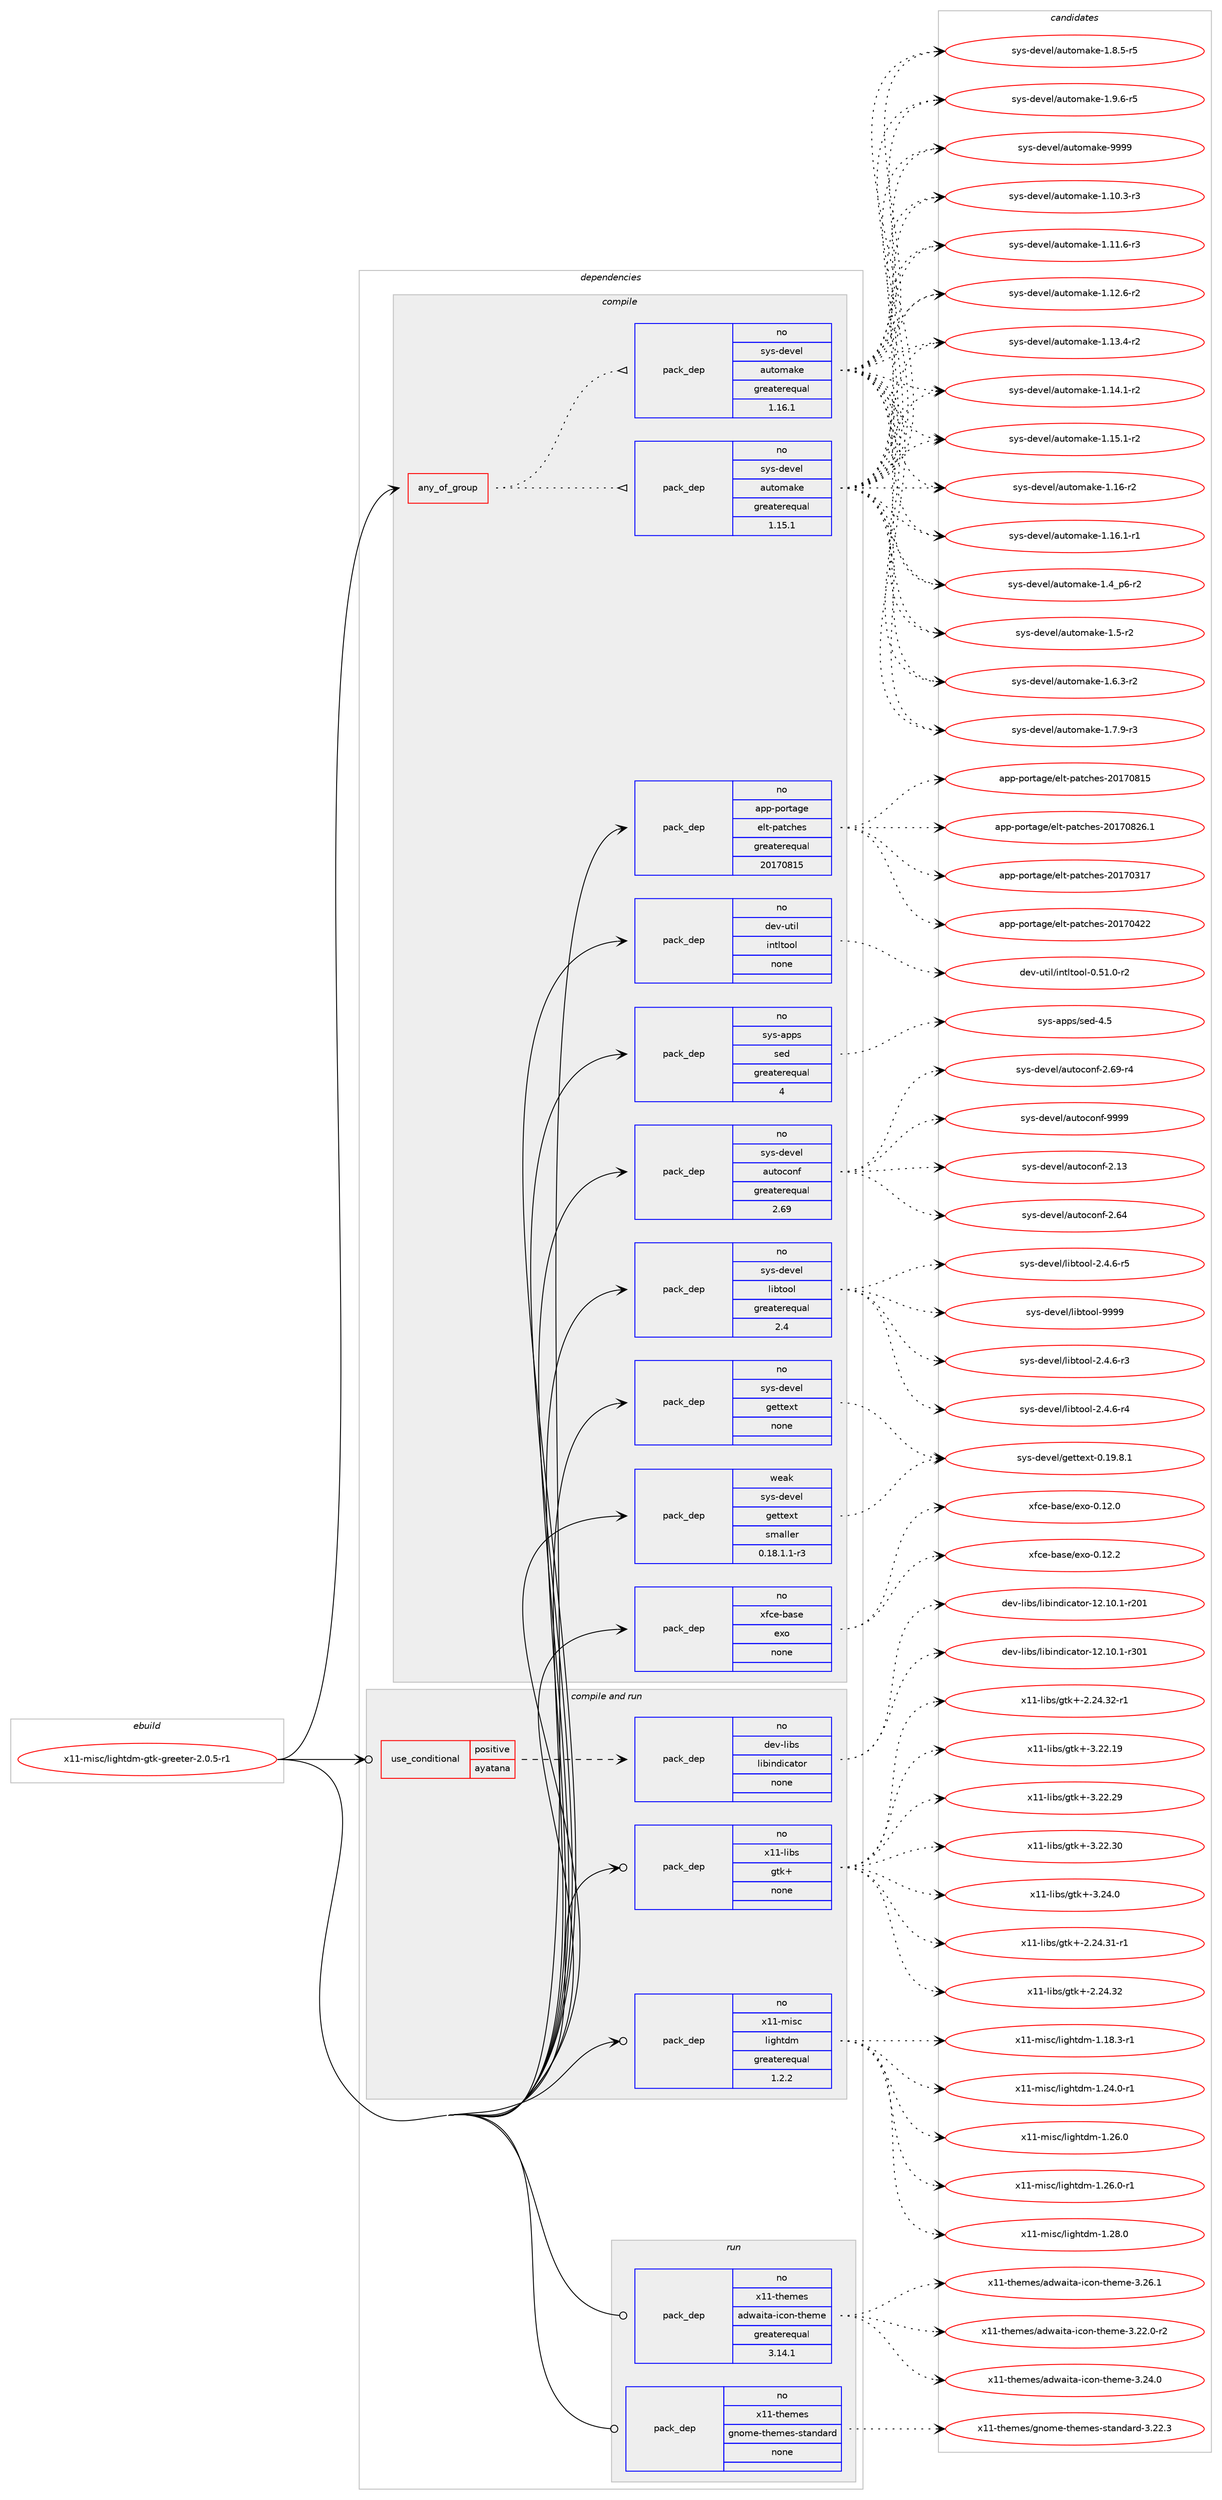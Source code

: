 digraph prolog {

# *************
# Graph options
# *************

newrank=true;
concentrate=true;
compound=true;
graph [rankdir=LR,fontname=Helvetica,fontsize=10,ranksep=1.5];#, ranksep=2.5, nodesep=0.2];
edge  [arrowhead=vee];
node  [fontname=Helvetica,fontsize=10];

# **********
# The ebuild
# **********

subgraph cluster_leftcol {
color=gray;
rank=same;
label=<<i>ebuild</i>>;
id [label="x11-misc/lightdm-gtk-greeter-2.0.5-r1", color=red, width=4, href="../x11-misc/lightdm-gtk-greeter-2.0.5-r1.svg"];
}

# ****************
# The dependencies
# ****************

subgraph cluster_midcol {
color=gray;
label=<<i>dependencies</i>>;
subgraph cluster_compile {
fillcolor="#eeeeee";
style=filled;
label=<<i>compile</i>>;
subgraph any102 {
dependency4184 [label=<<TABLE BORDER="0" CELLBORDER="1" CELLSPACING="0" CELLPADDING="4"><TR><TD CELLPADDING="10">any_of_group</TD></TR></TABLE>>, shape=none, color=red];subgraph pack3036 {
dependency4185 [label=<<TABLE BORDER="0" CELLBORDER="1" CELLSPACING="0" CELLPADDING="4" WIDTH="220"><TR><TD ROWSPAN="6" CELLPADDING="30">pack_dep</TD></TR><TR><TD WIDTH="110">no</TD></TR><TR><TD>sys-devel</TD></TR><TR><TD>automake</TD></TR><TR><TD>greaterequal</TD></TR><TR><TD>1.16.1</TD></TR></TABLE>>, shape=none, color=blue];
}
dependency4184:e -> dependency4185:w [weight=20,style="dotted",arrowhead="oinv"];
subgraph pack3037 {
dependency4186 [label=<<TABLE BORDER="0" CELLBORDER="1" CELLSPACING="0" CELLPADDING="4" WIDTH="220"><TR><TD ROWSPAN="6" CELLPADDING="30">pack_dep</TD></TR><TR><TD WIDTH="110">no</TD></TR><TR><TD>sys-devel</TD></TR><TR><TD>automake</TD></TR><TR><TD>greaterequal</TD></TR><TR><TD>1.15.1</TD></TR></TABLE>>, shape=none, color=blue];
}
dependency4184:e -> dependency4186:w [weight=20,style="dotted",arrowhead="oinv"];
}
id:e -> dependency4184:w [weight=20,style="solid",arrowhead="vee"];
subgraph pack3038 {
dependency4187 [label=<<TABLE BORDER="0" CELLBORDER="1" CELLSPACING="0" CELLPADDING="4" WIDTH="220"><TR><TD ROWSPAN="6" CELLPADDING="30">pack_dep</TD></TR><TR><TD WIDTH="110">no</TD></TR><TR><TD>app-portage</TD></TR><TR><TD>elt-patches</TD></TR><TR><TD>greaterequal</TD></TR><TR><TD>20170815</TD></TR></TABLE>>, shape=none, color=blue];
}
id:e -> dependency4187:w [weight=20,style="solid",arrowhead="vee"];
subgraph pack3039 {
dependency4188 [label=<<TABLE BORDER="0" CELLBORDER="1" CELLSPACING="0" CELLPADDING="4" WIDTH="220"><TR><TD ROWSPAN="6" CELLPADDING="30">pack_dep</TD></TR><TR><TD WIDTH="110">no</TD></TR><TR><TD>dev-util</TD></TR><TR><TD>intltool</TD></TR><TR><TD>none</TD></TR><TR><TD></TD></TR></TABLE>>, shape=none, color=blue];
}
id:e -> dependency4188:w [weight=20,style="solid",arrowhead="vee"];
subgraph pack3040 {
dependency4189 [label=<<TABLE BORDER="0" CELLBORDER="1" CELLSPACING="0" CELLPADDING="4" WIDTH="220"><TR><TD ROWSPAN="6" CELLPADDING="30">pack_dep</TD></TR><TR><TD WIDTH="110">no</TD></TR><TR><TD>sys-apps</TD></TR><TR><TD>sed</TD></TR><TR><TD>greaterequal</TD></TR><TR><TD>4</TD></TR></TABLE>>, shape=none, color=blue];
}
id:e -> dependency4189:w [weight=20,style="solid",arrowhead="vee"];
subgraph pack3041 {
dependency4190 [label=<<TABLE BORDER="0" CELLBORDER="1" CELLSPACING="0" CELLPADDING="4" WIDTH="220"><TR><TD ROWSPAN="6" CELLPADDING="30">pack_dep</TD></TR><TR><TD WIDTH="110">no</TD></TR><TR><TD>sys-devel</TD></TR><TR><TD>autoconf</TD></TR><TR><TD>greaterequal</TD></TR><TR><TD>2.69</TD></TR></TABLE>>, shape=none, color=blue];
}
id:e -> dependency4190:w [weight=20,style="solid",arrowhead="vee"];
subgraph pack3042 {
dependency4191 [label=<<TABLE BORDER="0" CELLBORDER="1" CELLSPACING="0" CELLPADDING="4" WIDTH="220"><TR><TD ROWSPAN="6" CELLPADDING="30">pack_dep</TD></TR><TR><TD WIDTH="110">no</TD></TR><TR><TD>sys-devel</TD></TR><TR><TD>gettext</TD></TR><TR><TD>none</TD></TR><TR><TD></TD></TR></TABLE>>, shape=none, color=blue];
}
id:e -> dependency4191:w [weight=20,style="solid",arrowhead="vee"];
subgraph pack3043 {
dependency4192 [label=<<TABLE BORDER="0" CELLBORDER="1" CELLSPACING="0" CELLPADDING="4" WIDTH="220"><TR><TD ROWSPAN="6" CELLPADDING="30">pack_dep</TD></TR><TR><TD WIDTH="110">no</TD></TR><TR><TD>sys-devel</TD></TR><TR><TD>libtool</TD></TR><TR><TD>greaterequal</TD></TR><TR><TD>2.4</TD></TR></TABLE>>, shape=none, color=blue];
}
id:e -> dependency4192:w [weight=20,style="solid",arrowhead="vee"];
subgraph pack3044 {
dependency4193 [label=<<TABLE BORDER="0" CELLBORDER="1" CELLSPACING="0" CELLPADDING="4" WIDTH="220"><TR><TD ROWSPAN="6" CELLPADDING="30">pack_dep</TD></TR><TR><TD WIDTH="110">no</TD></TR><TR><TD>xfce-base</TD></TR><TR><TD>exo</TD></TR><TR><TD>none</TD></TR><TR><TD></TD></TR></TABLE>>, shape=none, color=blue];
}
id:e -> dependency4193:w [weight=20,style="solid",arrowhead="vee"];
subgraph pack3045 {
dependency4194 [label=<<TABLE BORDER="0" CELLBORDER="1" CELLSPACING="0" CELLPADDING="4" WIDTH="220"><TR><TD ROWSPAN="6" CELLPADDING="30">pack_dep</TD></TR><TR><TD WIDTH="110">weak</TD></TR><TR><TD>sys-devel</TD></TR><TR><TD>gettext</TD></TR><TR><TD>smaller</TD></TR><TR><TD>0.18.1.1-r3</TD></TR></TABLE>>, shape=none, color=blue];
}
id:e -> dependency4194:w [weight=20,style="solid",arrowhead="vee"];
}
subgraph cluster_compileandrun {
fillcolor="#eeeeee";
style=filled;
label=<<i>compile and run</i>>;
subgraph cond1039 {
dependency4195 [label=<<TABLE BORDER="0" CELLBORDER="1" CELLSPACING="0" CELLPADDING="4"><TR><TD ROWSPAN="3" CELLPADDING="10">use_conditional</TD></TR><TR><TD>positive</TD></TR><TR><TD>ayatana</TD></TR></TABLE>>, shape=none, color=red];
subgraph pack3046 {
dependency4196 [label=<<TABLE BORDER="0" CELLBORDER="1" CELLSPACING="0" CELLPADDING="4" WIDTH="220"><TR><TD ROWSPAN="6" CELLPADDING="30">pack_dep</TD></TR><TR><TD WIDTH="110">no</TD></TR><TR><TD>dev-libs</TD></TR><TR><TD>libindicator</TD></TR><TR><TD>none</TD></TR><TR><TD></TD></TR></TABLE>>, shape=none, color=blue];
}
dependency4195:e -> dependency4196:w [weight=20,style="dashed",arrowhead="vee"];
}
id:e -> dependency4195:w [weight=20,style="solid",arrowhead="odotvee"];
subgraph pack3047 {
dependency4197 [label=<<TABLE BORDER="0" CELLBORDER="1" CELLSPACING="0" CELLPADDING="4" WIDTH="220"><TR><TD ROWSPAN="6" CELLPADDING="30">pack_dep</TD></TR><TR><TD WIDTH="110">no</TD></TR><TR><TD>x11-libs</TD></TR><TR><TD>gtk+</TD></TR><TR><TD>none</TD></TR><TR><TD></TD></TR></TABLE>>, shape=none, color=blue];
}
id:e -> dependency4197:w [weight=20,style="solid",arrowhead="odotvee"];
subgraph pack3048 {
dependency4198 [label=<<TABLE BORDER="0" CELLBORDER="1" CELLSPACING="0" CELLPADDING="4" WIDTH="220"><TR><TD ROWSPAN="6" CELLPADDING="30">pack_dep</TD></TR><TR><TD WIDTH="110">no</TD></TR><TR><TD>x11-misc</TD></TR><TR><TD>lightdm</TD></TR><TR><TD>greaterequal</TD></TR><TR><TD>1.2.2</TD></TR></TABLE>>, shape=none, color=blue];
}
id:e -> dependency4198:w [weight=20,style="solid",arrowhead="odotvee"];
}
subgraph cluster_run {
fillcolor="#eeeeee";
style=filled;
label=<<i>run</i>>;
subgraph pack3049 {
dependency4199 [label=<<TABLE BORDER="0" CELLBORDER="1" CELLSPACING="0" CELLPADDING="4" WIDTH="220"><TR><TD ROWSPAN="6" CELLPADDING="30">pack_dep</TD></TR><TR><TD WIDTH="110">no</TD></TR><TR><TD>x11-themes</TD></TR><TR><TD>adwaita-icon-theme</TD></TR><TR><TD>greaterequal</TD></TR><TR><TD>3.14.1</TD></TR></TABLE>>, shape=none, color=blue];
}
id:e -> dependency4199:w [weight=20,style="solid",arrowhead="odot"];
subgraph pack3050 {
dependency4200 [label=<<TABLE BORDER="0" CELLBORDER="1" CELLSPACING="0" CELLPADDING="4" WIDTH="220"><TR><TD ROWSPAN="6" CELLPADDING="30">pack_dep</TD></TR><TR><TD WIDTH="110">no</TD></TR><TR><TD>x11-themes</TD></TR><TR><TD>gnome-themes-standard</TD></TR><TR><TD>none</TD></TR><TR><TD></TD></TR></TABLE>>, shape=none, color=blue];
}
id:e -> dependency4200:w [weight=20,style="solid",arrowhead="odot"];
}
}

# **************
# The candidates
# **************

subgraph cluster_choices {
rank=same;
color=gray;
label=<<i>candidates</i>>;

subgraph choice3036 {
color=black;
nodesep=1;
choice11512111545100101118101108479711711611110997107101454946494846514511451 [label="sys-devel/automake-1.10.3-r3", color=red, width=4,href="../sys-devel/automake-1.10.3-r3.svg"];
choice11512111545100101118101108479711711611110997107101454946494946544511451 [label="sys-devel/automake-1.11.6-r3", color=red, width=4,href="../sys-devel/automake-1.11.6-r3.svg"];
choice11512111545100101118101108479711711611110997107101454946495046544511450 [label="sys-devel/automake-1.12.6-r2", color=red, width=4,href="../sys-devel/automake-1.12.6-r2.svg"];
choice11512111545100101118101108479711711611110997107101454946495146524511450 [label="sys-devel/automake-1.13.4-r2", color=red, width=4,href="../sys-devel/automake-1.13.4-r2.svg"];
choice11512111545100101118101108479711711611110997107101454946495246494511450 [label="sys-devel/automake-1.14.1-r2", color=red, width=4,href="../sys-devel/automake-1.14.1-r2.svg"];
choice11512111545100101118101108479711711611110997107101454946495346494511450 [label="sys-devel/automake-1.15.1-r2", color=red, width=4,href="../sys-devel/automake-1.15.1-r2.svg"];
choice1151211154510010111810110847971171161111099710710145494649544511450 [label="sys-devel/automake-1.16-r2", color=red, width=4,href="../sys-devel/automake-1.16-r2.svg"];
choice11512111545100101118101108479711711611110997107101454946495446494511449 [label="sys-devel/automake-1.16.1-r1", color=red, width=4,href="../sys-devel/automake-1.16.1-r1.svg"];
choice115121115451001011181011084797117116111109971071014549465295112544511450 [label="sys-devel/automake-1.4_p6-r2", color=red, width=4,href="../sys-devel/automake-1.4_p6-r2.svg"];
choice11512111545100101118101108479711711611110997107101454946534511450 [label="sys-devel/automake-1.5-r2", color=red, width=4,href="../sys-devel/automake-1.5-r2.svg"];
choice115121115451001011181011084797117116111109971071014549465446514511450 [label="sys-devel/automake-1.6.3-r2", color=red, width=4,href="../sys-devel/automake-1.6.3-r2.svg"];
choice115121115451001011181011084797117116111109971071014549465546574511451 [label="sys-devel/automake-1.7.9-r3", color=red, width=4,href="../sys-devel/automake-1.7.9-r3.svg"];
choice115121115451001011181011084797117116111109971071014549465646534511453 [label="sys-devel/automake-1.8.5-r5", color=red, width=4,href="../sys-devel/automake-1.8.5-r5.svg"];
choice115121115451001011181011084797117116111109971071014549465746544511453 [label="sys-devel/automake-1.9.6-r5", color=red, width=4,href="../sys-devel/automake-1.9.6-r5.svg"];
choice115121115451001011181011084797117116111109971071014557575757 [label="sys-devel/automake-9999", color=red, width=4,href="../sys-devel/automake-9999.svg"];
dependency4185:e -> choice11512111545100101118101108479711711611110997107101454946494846514511451:w [style=dotted,weight="100"];
dependency4185:e -> choice11512111545100101118101108479711711611110997107101454946494946544511451:w [style=dotted,weight="100"];
dependency4185:e -> choice11512111545100101118101108479711711611110997107101454946495046544511450:w [style=dotted,weight="100"];
dependency4185:e -> choice11512111545100101118101108479711711611110997107101454946495146524511450:w [style=dotted,weight="100"];
dependency4185:e -> choice11512111545100101118101108479711711611110997107101454946495246494511450:w [style=dotted,weight="100"];
dependency4185:e -> choice11512111545100101118101108479711711611110997107101454946495346494511450:w [style=dotted,weight="100"];
dependency4185:e -> choice1151211154510010111810110847971171161111099710710145494649544511450:w [style=dotted,weight="100"];
dependency4185:e -> choice11512111545100101118101108479711711611110997107101454946495446494511449:w [style=dotted,weight="100"];
dependency4185:e -> choice115121115451001011181011084797117116111109971071014549465295112544511450:w [style=dotted,weight="100"];
dependency4185:e -> choice11512111545100101118101108479711711611110997107101454946534511450:w [style=dotted,weight="100"];
dependency4185:e -> choice115121115451001011181011084797117116111109971071014549465446514511450:w [style=dotted,weight="100"];
dependency4185:e -> choice115121115451001011181011084797117116111109971071014549465546574511451:w [style=dotted,weight="100"];
dependency4185:e -> choice115121115451001011181011084797117116111109971071014549465646534511453:w [style=dotted,weight="100"];
dependency4185:e -> choice115121115451001011181011084797117116111109971071014549465746544511453:w [style=dotted,weight="100"];
dependency4185:e -> choice115121115451001011181011084797117116111109971071014557575757:w [style=dotted,weight="100"];
}
subgraph choice3037 {
color=black;
nodesep=1;
choice11512111545100101118101108479711711611110997107101454946494846514511451 [label="sys-devel/automake-1.10.3-r3", color=red, width=4,href="../sys-devel/automake-1.10.3-r3.svg"];
choice11512111545100101118101108479711711611110997107101454946494946544511451 [label="sys-devel/automake-1.11.6-r3", color=red, width=4,href="../sys-devel/automake-1.11.6-r3.svg"];
choice11512111545100101118101108479711711611110997107101454946495046544511450 [label="sys-devel/automake-1.12.6-r2", color=red, width=4,href="../sys-devel/automake-1.12.6-r2.svg"];
choice11512111545100101118101108479711711611110997107101454946495146524511450 [label="sys-devel/automake-1.13.4-r2", color=red, width=4,href="../sys-devel/automake-1.13.4-r2.svg"];
choice11512111545100101118101108479711711611110997107101454946495246494511450 [label="sys-devel/automake-1.14.1-r2", color=red, width=4,href="../sys-devel/automake-1.14.1-r2.svg"];
choice11512111545100101118101108479711711611110997107101454946495346494511450 [label="sys-devel/automake-1.15.1-r2", color=red, width=4,href="../sys-devel/automake-1.15.1-r2.svg"];
choice1151211154510010111810110847971171161111099710710145494649544511450 [label="sys-devel/automake-1.16-r2", color=red, width=4,href="../sys-devel/automake-1.16-r2.svg"];
choice11512111545100101118101108479711711611110997107101454946495446494511449 [label="sys-devel/automake-1.16.1-r1", color=red, width=4,href="../sys-devel/automake-1.16.1-r1.svg"];
choice115121115451001011181011084797117116111109971071014549465295112544511450 [label="sys-devel/automake-1.4_p6-r2", color=red, width=4,href="../sys-devel/automake-1.4_p6-r2.svg"];
choice11512111545100101118101108479711711611110997107101454946534511450 [label="sys-devel/automake-1.5-r2", color=red, width=4,href="../sys-devel/automake-1.5-r2.svg"];
choice115121115451001011181011084797117116111109971071014549465446514511450 [label="sys-devel/automake-1.6.3-r2", color=red, width=4,href="../sys-devel/automake-1.6.3-r2.svg"];
choice115121115451001011181011084797117116111109971071014549465546574511451 [label="sys-devel/automake-1.7.9-r3", color=red, width=4,href="../sys-devel/automake-1.7.9-r3.svg"];
choice115121115451001011181011084797117116111109971071014549465646534511453 [label="sys-devel/automake-1.8.5-r5", color=red, width=4,href="../sys-devel/automake-1.8.5-r5.svg"];
choice115121115451001011181011084797117116111109971071014549465746544511453 [label="sys-devel/automake-1.9.6-r5", color=red, width=4,href="../sys-devel/automake-1.9.6-r5.svg"];
choice115121115451001011181011084797117116111109971071014557575757 [label="sys-devel/automake-9999", color=red, width=4,href="../sys-devel/automake-9999.svg"];
dependency4186:e -> choice11512111545100101118101108479711711611110997107101454946494846514511451:w [style=dotted,weight="100"];
dependency4186:e -> choice11512111545100101118101108479711711611110997107101454946494946544511451:w [style=dotted,weight="100"];
dependency4186:e -> choice11512111545100101118101108479711711611110997107101454946495046544511450:w [style=dotted,weight="100"];
dependency4186:e -> choice11512111545100101118101108479711711611110997107101454946495146524511450:w [style=dotted,weight="100"];
dependency4186:e -> choice11512111545100101118101108479711711611110997107101454946495246494511450:w [style=dotted,weight="100"];
dependency4186:e -> choice11512111545100101118101108479711711611110997107101454946495346494511450:w [style=dotted,weight="100"];
dependency4186:e -> choice1151211154510010111810110847971171161111099710710145494649544511450:w [style=dotted,weight="100"];
dependency4186:e -> choice11512111545100101118101108479711711611110997107101454946495446494511449:w [style=dotted,weight="100"];
dependency4186:e -> choice115121115451001011181011084797117116111109971071014549465295112544511450:w [style=dotted,weight="100"];
dependency4186:e -> choice11512111545100101118101108479711711611110997107101454946534511450:w [style=dotted,weight="100"];
dependency4186:e -> choice115121115451001011181011084797117116111109971071014549465446514511450:w [style=dotted,weight="100"];
dependency4186:e -> choice115121115451001011181011084797117116111109971071014549465546574511451:w [style=dotted,weight="100"];
dependency4186:e -> choice115121115451001011181011084797117116111109971071014549465646534511453:w [style=dotted,weight="100"];
dependency4186:e -> choice115121115451001011181011084797117116111109971071014549465746544511453:w [style=dotted,weight="100"];
dependency4186:e -> choice115121115451001011181011084797117116111109971071014557575757:w [style=dotted,weight="100"];
}
subgraph choice3038 {
color=black;
nodesep=1;
choice97112112451121111141169710310147101108116451129711699104101115455048495548514955 [label="app-portage/elt-patches-20170317", color=red, width=4,href="../app-portage/elt-patches-20170317.svg"];
choice97112112451121111141169710310147101108116451129711699104101115455048495548525050 [label="app-portage/elt-patches-20170422", color=red, width=4,href="../app-portage/elt-patches-20170422.svg"];
choice97112112451121111141169710310147101108116451129711699104101115455048495548564953 [label="app-portage/elt-patches-20170815", color=red, width=4,href="../app-portage/elt-patches-20170815.svg"];
choice971121124511211111411697103101471011081164511297116991041011154550484955485650544649 [label="app-portage/elt-patches-20170826.1", color=red, width=4,href="../app-portage/elt-patches-20170826.1.svg"];
dependency4187:e -> choice97112112451121111141169710310147101108116451129711699104101115455048495548514955:w [style=dotted,weight="100"];
dependency4187:e -> choice97112112451121111141169710310147101108116451129711699104101115455048495548525050:w [style=dotted,weight="100"];
dependency4187:e -> choice97112112451121111141169710310147101108116451129711699104101115455048495548564953:w [style=dotted,weight="100"];
dependency4187:e -> choice971121124511211111411697103101471011081164511297116991041011154550484955485650544649:w [style=dotted,weight="100"];
}
subgraph choice3039 {
color=black;
nodesep=1;
choice1001011184511711610510847105110116108116111111108454846534946484511450 [label="dev-util/intltool-0.51.0-r2", color=red, width=4,href="../dev-util/intltool-0.51.0-r2.svg"];
dependency4188:e -> choice1001011184511711610510847105110116108116111111108454846534946484511450:w [style=dotted,weight="100"];
}
subgraph choice3040 {
color=black;
nodesep=1;
choice11512111545971121121154711510110045524653 [label="sys-apps/sed-4.5", color=red, width=4,href="../sys-apps/sed-4.5.svg"];
dependency4189:e -> choice11512111545971121121154711510110045524653:w [style=dotted,weight="100"];
}
subgraph choice3041 {
color=black;
nodesep=1;
choice115121115451001011181011084797117116111991111101024550464951 [label="sys-devel/autoconf-2.13", color=red, width=4,href="../sys-devel/autoconf-2.13.svg"];
choice115121115451001011181011084797117116111991111101024550465452 [label="sys-devel/autoconf-2.64", color=red, width=4,href="../sys-devel/autoconf-2.64.svg"];
choice1151211154510010111810110847971171161119911111010245504654574511452 [label="sys-devel/autoconf-2.69-r4", color=red, width=4,href="../sys-devel/autoconf-2.69-r4.svg"];
choice115121115451001011181011084797117116111991111101024557575757 [label="sys-devel/autoconf-9999", color=red, width=4,href="../sys-devel/autoconf-9999.svg"];
dependency4190:e -> choice115121115451001011181011084797117116111991111101024550464951:w [style=dotted,weight="100"];
dependency4190:e -> choice115121115451001011181011084797117116111991111101024550465452:w [style=dotted,weight="100"];
dependency4190:e -> choice1151211154510010111810110847971171161119911111010245504654574511452:w [style=dotted,weight="100"];
dependency4190:e -> choice115121115451001011181011084797117116111991111101024557575757:w [style=dotted,weight="100"];
}
subgraph choice3042 {
color=black;
nodesep=1;
choice1151211154510010111810110847103101116116101120116454846495746564649 [label="sys-devel/gettext-0.19.8.1", color=red, width=4,href="../sys-devel/gettext-0.19.8.1.svg"];
dependency4191:e -> choice1151211154510010111810110847103101116116101120116454846495746564649:w [style=dotted,weight="100"];
}
subgraph choice3043 {
color=black;
nodesep=1;
choice1151211154510010111810110847108105981161111111084550465246544511451 [label="sys-devel/libtool-2.4.6-r3", color=red, width=4,href="../sys-devel/libtool-2.4.6-r3.svg"];
choice1151211154510010111810110847108105981161111111084550465246544511452 [label="sys-devel/libtool-2.4.6-r4", color=red, width=4,href="../sys-devel/libtool-2.4.6-r4.svg"];
choice1151211154510010111810110847108105981161111111084550465246544511453 [label="sys-devel/libtool-2.4.6-r5", color=red, width=4,href="../sys-devel/libtool-2.4.6-r5.svg"];
choice1151211154510010111810110847108105981161111111084557575757 [label="sys-devel/libtool-9999", color=red, width=4,href="../sys-devel/libtool-9999.svg"];
dependency4192:e -> choice1151211154510010111810110847108105981161111111084550465246544511451:w [style=dotted,weight="100"];
dependency4192:e -> choice1151211154510010111810110847108105981161111111084550465246544511452:w [style=dotted,weight="100"];
dependency4192:e -> choice1151211154510010111810110847108105981161111111084550465246544511453:w [style=dotted,weight="100"];
dependency4192:e -> choice1151211154510010111810110847108105981161111111084557575757:w [style=dotted,weight="100"];
}
subgraph choice3044 {
color=black;
nodesep=1;
choice120102991014598971151014710112011145484649504648 [label="xfce-base/exo-0.12.0", color=red, width=4,href="../xfce-base/exo-0.12.0.svg"];
choice120102991014598971151014710112011145484649504650 [label="xfce-base/exo-0.12.2", color=red, width=4,href="../xfce-base/exo-0.12.2.svg"];
dependency4193:e -> choice120102991014598971151014710112011145484649504648:w [style=dotted,weight="100"];
dependency4193:e -> choice120102991014598971151014710112011145484649504650:w [style=dotted,weight="100"];
}
subgraph choice3045 {
color=black;
nodesep=1;
choice1151211154510010111810110847103101116116101120116454846495746564649 [label="sys-devel/gettext-0.19.8.1", color=red, width=4,href="../sys-devel/gettext-0.19.8.1.svg"];
dependency4194:e -> choice1151211154510010111810110847103101116116101120116454846495746564649:w [style=dotted,weight="100"];
}
subgraph choice3046 {
color=black;
nodesep=1;
choice100101118451081059811547108105981051101001059997116111114454950464948464945114504849 [label="dev-libs/libindicator-12.10.1-r201", color=red, width=4,href="../dev-libs/libindicator-12.10.1-r201.svg"];
choice100101118451081059811547108105981051101001059997116111114454950464948464945114514849 [label="dev-libs/libindicator-12.10.1-r301", color=red, width=4,href="../dev-libs/libindicator-12.10.1-r301.svg"];
dependency4196:e -> choice100101118451081059811547108105981051101001059997116111114454950464948464945114504849:w [style=dotted,weight="100"];
dependency4196:e -> choice100101118451081059811547108105981051101001059997116111114454950464948464945114514849:w [style=dotted,weight="100"];
}
subgraph choice3047 {
color=black;
nodesep=1;
choice12049494510810598115471031161074345504650524651494511449 [label="x11-libs/gtk+-2.24.31-r1", color=red, width=4,href="../x11-libs/gtk+-2.24.31-r1.svg"];
choice1204949451081059811547103116107434550465052465150 [label="x11-libs/gtk+-2.24.32", color=red, width=4,href="../x11-libs/gtk+-2.24.32.svg"];
choice12049494510810598115471031161074345504650524651504511449 [label="x11-libs/gtk+-2.24.32-r1", color=red, width=4,href="../x11-libs/gtk+-2.24.32-r1.svg"];
choice1204949451081059811547103116107434551465050464957 [label="x11-libs/gtk+-3.22.19", color=red, width=4,href="../x11-libs/gtk+-3.22.19.svg"];
choice1204949451081059811547103116107434551465050465057 [label="x11-libs/gtk+-3.22.29", color=red, width=4,href="../x11-libs/gtk+-3.22.29.svg"];
choice1204949451081059811547103116107434551465050465148 [label="x11-libs/gtk+-3.22.30", color=red, width=4,href="../x11-libs/gtk+-3.22.30.svg"];
choice12049494510810598115471031161074345514650524648 [label="x11-libs/gtk+-3.24.0", color=red, width=4,href="../x11-libs/gtk+-3.24.0.svg"];
dependency4197:e -> choice12049494510810598115471031161074345504650524651494511449:w [style=dotted,weight="100"];
dependency4197:e -> choice1204949451081059811547103116107434550465052465150:w [style=dotted,weight="100"];
dependency4197:e -> choice12049494510810598115471031161074345504650524651504511449:w [style=dotted,weight="100"];
dependency4197:e -> choice1204949451081059811547103116107434551465050464957:w [style=dotted,weight="100"];
dependency4197:e -> choice1204949451081059811547103116107434551465050465057:w [style=dotted,weight="100"];
dependency4197:e -> choice1204949451081059811547103116107434551465050465148:w [style=dotted,weight="100"];
dependency4197:e -> choice12049494510810598115471031161074345514650524648:w [style=dotted,weight="100"];
}
subgraph choice3048 {
color=black;
nodesep=1;
choice1204949451091051159947108105103104116100109454946495646514511449 [label="x11-misc/lightdm-1.18.3-r1", color=red, width=4,href="../x11-misc/lightdm-1.18.3-r1.svg"];
choice1204949451091051159947108105103104116100109454946505246484511449 [label="x11-misc/lightdm-1.24.0-r1", color=red, width=4,href="../x11-misc/lightdm-1.24.0-r1.svg"];
choice120494945109105115994710810510310411610010945494650544648 [label="x11-misc/lightdm-1.26.0", color=red, width=4,href="../x11-misc/lightdm-1.26.0.svg"];
choice1204949451091051159947108105103104116100109454946505446484511449 [label="x11-misc/lightdm-1.26.0-r1", color=red, width=4,href="../x11-misc/lightdm-1.26.0-r1.svg"];
choice120494945109105115994710810510310411610010945494650564648 [label="x11-misc/lightdm-1.28.0", color=red, width=4,href="../x11-misc/lightdm-1.28.0.svg"];
dependency4198:e -> choice1204949451091051159947108105103104116100109454946495646514511449:w [style=dotted,weight="100"];
dependency4198:e -> choice1204949451091051159947108105103104116100109454946505246484511449:w [style=dotted,weight="100"];
dependency4198:e -> choice120494945109105115994710810510310411610010945494650544648:w [style=dotted,weight="100"];
dependency4198:e -> choice1204949451091051159947108105103104116100109454946505446484511449:w [style=dotted,weight="100"];
dependency4198:e -> choice120494945109105115994710810510310411610010945494650564648:w [style=dotted,weight="100"];
}
subgraph choice3049 {
color=black;
nodesep=1;
choice12049494511610410110910111547971001199710511697451059911111045116104101109101455146505046484511450 [label="x11-themes/adwaita-icon-theme-3.22.0-r2", color=red, width=4,href="../x11-themes/adwaita-icon-theme-3.22.0-r2.svg"];
choice1204949451161041011091011154797100119971051169745105991111104511610410110910145514650524648 [label="x11-themes/adwaita-icon-theme-3.24.0", color=red, width=4,href="../x11-themes/adwaita-icon-theme-3.24.0.svg"];
choice1204949451161041011091011154797100119971051169745105991111104511610410110910145514650544649 [label="x11-themes/adwaita-icon-theme-3.26.1", color=red, width=4,href="../x11-themes/adwaita-icon-theme-3.26.1.svg"];
dependency4199:e -> choice12049494511610410110910111547971001199710511697451059911111045116104101109101455146505046484511450:w [style=dotted,weight="100"];
dependency4199:e -> choice1204949451161041011091011154797100119971051169745105991111104511610410110910145514650524648:w [style=dotted,weight="100"];
dependency4199:e -> choice1204949451161041011091011154797100119971051169745105991111104511610410110910145514650544649:w [style=dotted,weight="100"];
}
subgraph choice3050 {
color=black;
nodesep=1;
choice120494945116104101109101115471031101111091014511610410110910111545115116971101009711410045514650504651 [label="x11-themes/gnome-themes-standard-3.22.3", color=red, width=4,href="../x11-themes/gnome-themes-standard-3.22.3.svg"];
dependency4200:e -> choice120494945116104101109101115471031101111091014511610410110910111545115116971101009711410045514650504651:w [style=dotted,weight="100"];
}
}

}
